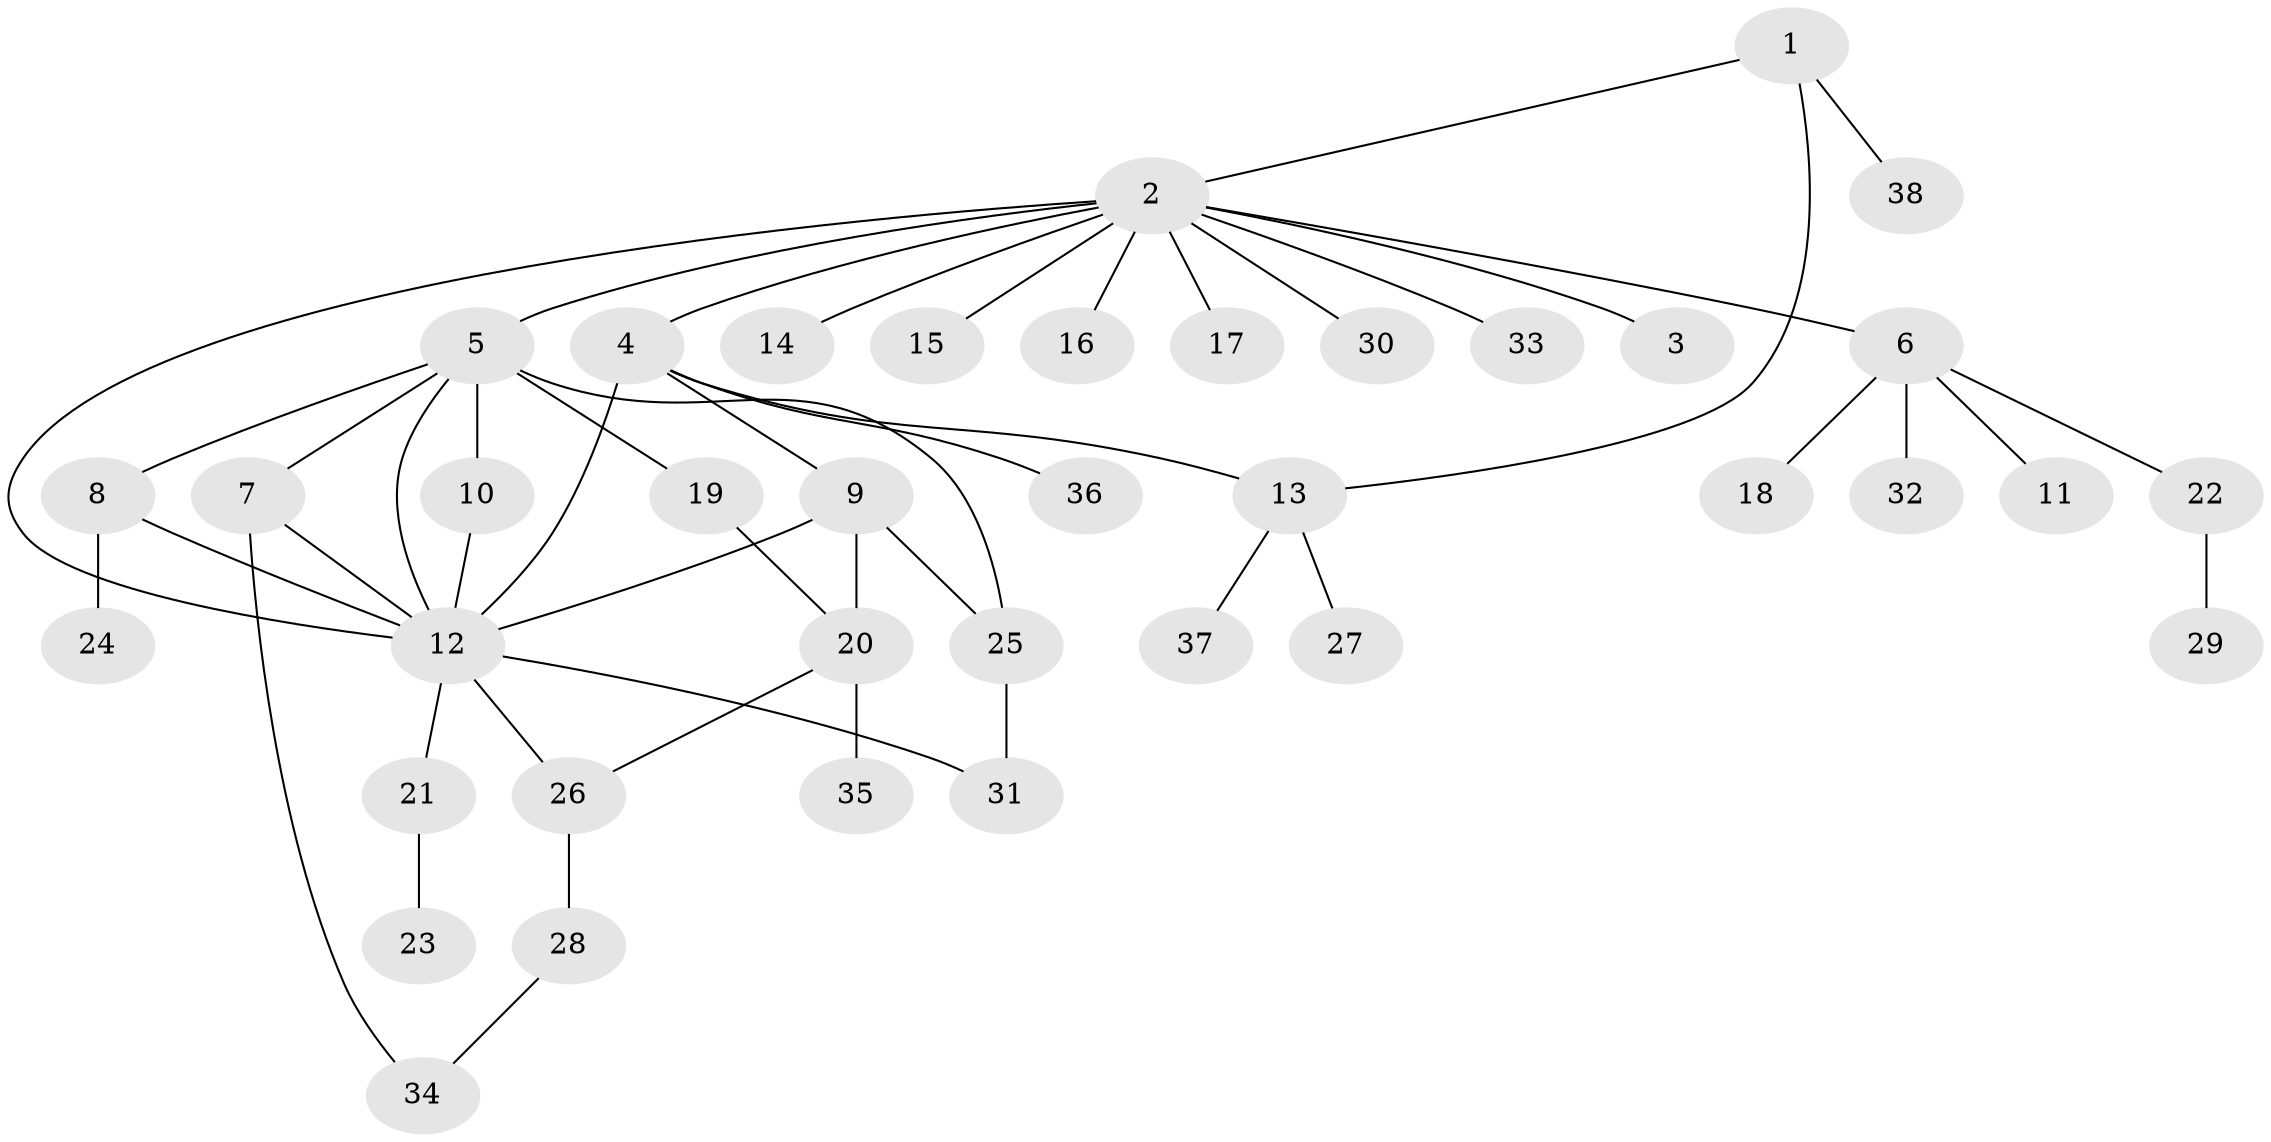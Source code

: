 // original degree distribution, {4: 0.0410958904109589, 13: 0.0136986301369863, 1: 0.5753424657534246, 6: 0.0136986301369863, 14: 0.0136986301369863, 7: 0.0136986301369863, 5: 0.0273972602739726, 10: 0.0136986301369863, 2: 0.1780821917808219, 11: 0.0136986301369863, 3: 0.0958904109589041}
// Generated by graph-tools (version 1.1) at 2025/35/03/09/25 02:35:46]
// undirected, 38 vertices, 49 edges
graph export_dot {
graph [start="1"]
  node [color=gray90,style=filled];
  1;
  2;
  3;
  4;
  5;
  6;
  7;
  8;
  9;
  10;
  11;
  12;
  13;
  14;
  15;
  16;
  17;
  18;
  19;
  20;
  21;
  22;
  23;
  24;
  25;
  26;
  27;
  28;
  29;
  30;
  31;
  32;
  33;
  34;
  35;
  36;
  37;
  38;
  1 -- 2 [weight=1.0];
  1 -- 13 [weight=1.0];
  1 -- 38 [weight=1.0];
  2 -- 3 [weight=1.0];
  2 -- 4 [weight=1.0];
  2 -- 5 [weight=1.0];
  2 -- 6 [weight=1.0];
  2 -- 12 [weight=1.0];
  2 -- 14 [weight=1.0];
  2 -- 15 [weight=1.0];
  2 -- 16 [weight=1.0];
  2 -- 17 [weight=1.0];
  2 -- 30 [weight=1.0];
  2 -- 33 [weight=1.0];
  4 -- 9 [weight=1.0];
  4 -- 12 [weight=1.0];
  4 -- 13 [weight=1.0];
  4 -- 36 [weight=1.0];
  5 -- 7 [weight=1.0];
  5 -- 8 [weight=1.0];
  5 -- 10 [weight=5.0];
  5 -- 12 [weight=1.0];
  5 -- 19 [weight=2.0];
  5 -- 25 [weight=1.0];
  6 -- 11 [weight=1.0];
  6 -- 18 [weight=1.0];
  6 -- 22 [weight=1.0];
  6 -- 32 [weight=2.0];
  7 -- 12 [weight=1.0];
  7 -- 34 [weight=1.0];
  8 -- 12 [weight=1.0];
  8 -- 24 [weight=1.0];
  9 -- 12 [weight=1.0];
  9 -- 20 [weight=6.0];
  9 -- 25 [weight=1.0];
  10 -- 12 [weight=1.0];
  12 -- 21 [weight=1.0];
  12 -- 26 [weight=1.0];
  12 -- 31 [weight=1.0];
  13 -- 27 [weight=1.0];
  13 -- 37 [weight=1.0];
  19 -- 20 [weight=1.0];
  20 -- 26 [weight=1.0];
  20 -- 35 [weight=1.0];
  21 -- 23 [weight=1.0];
  22 -- 29 [weight=1.0];
  25 -- 31 [weight=1.0];
  26 -- 28 [weight=1.0];
  28 -- 34 [weight=1.0];
}
